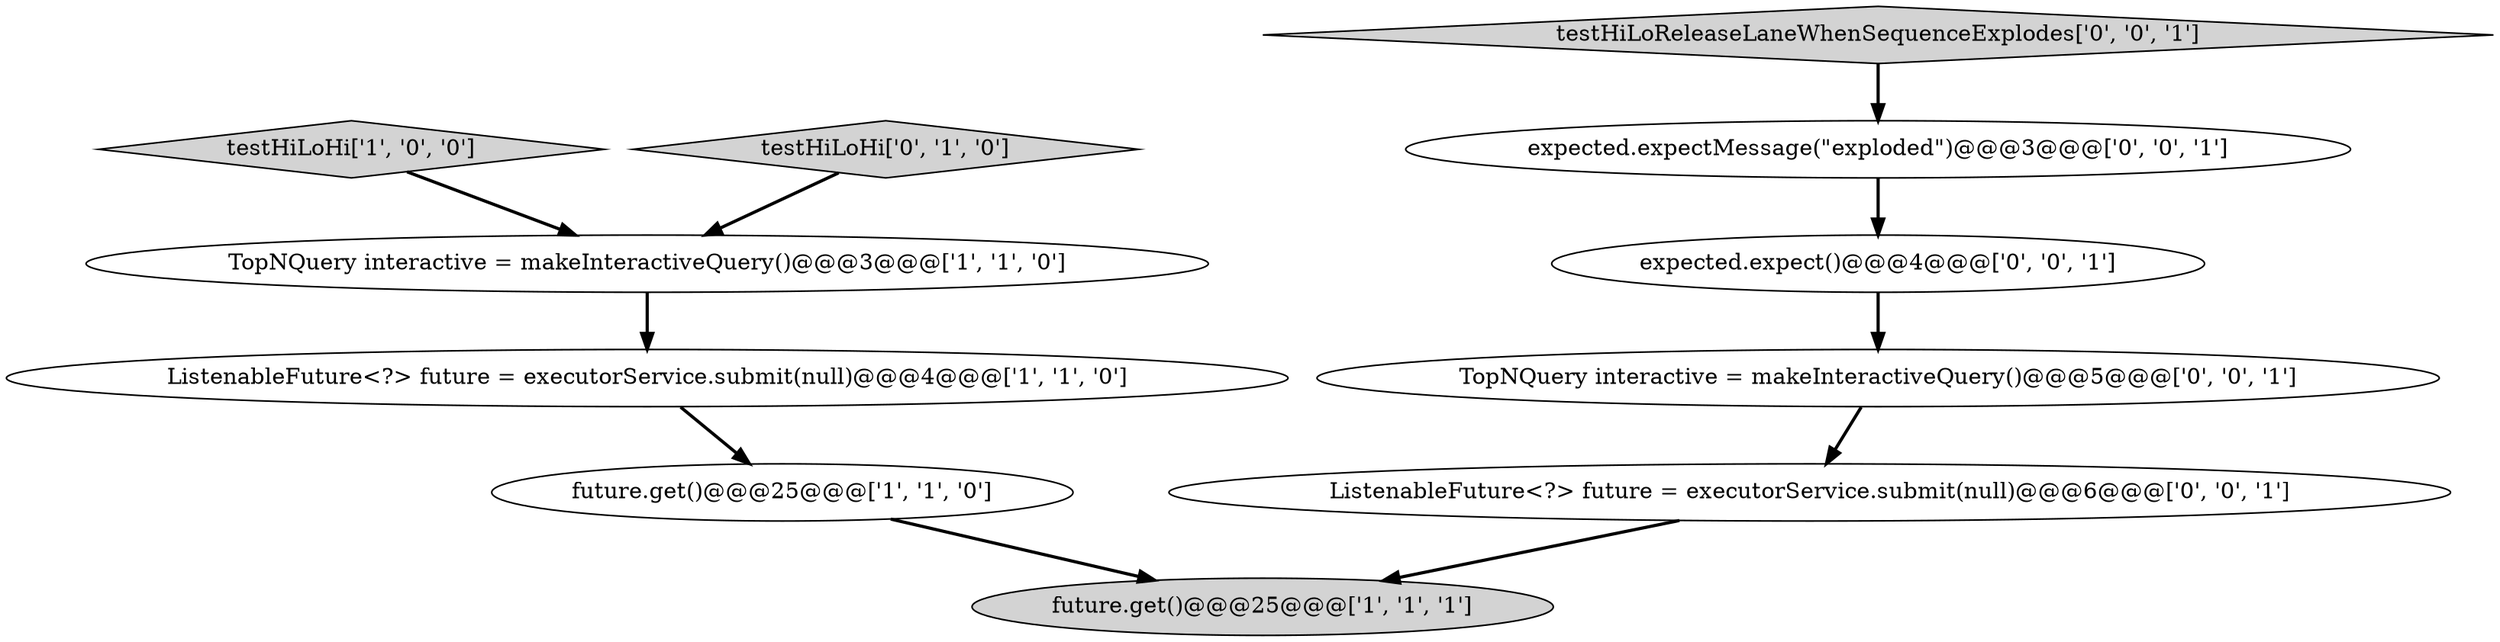 digraph {
8 [style = filled, label = "ListenableFuture<?> future = executorService.submit(null)@@@6@@@['0', '0', '1']", fillcolor = white, shape = ellipse image = "AAA0AAABBB3BBB"];
3 [style = filled, label = "ListenableFuture<?> future = executorService.submit(null)@@@4@@@['1', '1', '0']", fillcolor = white, shape = ellipse image = "AAA0AAABBB1BBB"];
7 [style = filled, label = "expected.expect()@@@4@@@['0', '0', '1']", fillcolor = white, shape = ellipse image = "AAA0AAABBB3BBB"];
6 [style = filled, label = "expected.expectMessage(\"exploded\")@@@3@@@['0', '0', '1']", fillcolor = white, shape = ellipse image = "AAA0AAABBB3BBB"];
1 [style = filled, label = "future.get()@@@25@@@['1', '1', '0']", fillcolor = white, shape = ellipse image = "AAA0AAABBB1BBB"];
4 [style = filled, label = "future.get()@@@25@@@['1', '1', '1']", fillcolor = lightgray, shape = ellipse image = "AAA0AAABBB1BBB"];
9 [style = filled, label = "testHiLoReleaseLaneWhenSequenceExplodes['0', '0', '1']", fillcolor = lightgray, shape = diamond image = "AAA0AAABBB3BBB"];
10 [style = filled, label = "TopNQuery interactive = makeInteractiveQuery()@@@5@@@['0', '0', '1']", fillcolor = white, shape = ellipse image = "AAA0AAABBB3BBB"];
0 [style = filled, label = "TopNQuery interactive = makeInteractiveQuery()@@@3@@@['1', '1', '0']", fillcolor = white, shape = ellipse image = "AAA0AAABBB1BBB"];
2 [style = filled, label = "testHiLoHi['1', '0', '0']", fillcolor = lightgray, shape = diamond image = "AAA0AAABBB1BBB"];
5 [style = filled, label = "testHiLoHi['0', '1', '0']", fillcolor = lightgray, shape = diamond image = "AAA0AAABBB2BBB"];
0->3 [style = bold, label=""];
1->4 [style = bold, label=""];
2->0 [style = bold, label=""];
8->4 [style = bold, label=""];
6->7 [style = bold, label=""];
5->0 [style = bold, label=""];
3->1 [style = bold, label=""];
10->8 [style = bold, label=""];
7->10 [style = bold, label=""];
9->6 [style = bold, label=""];
}
